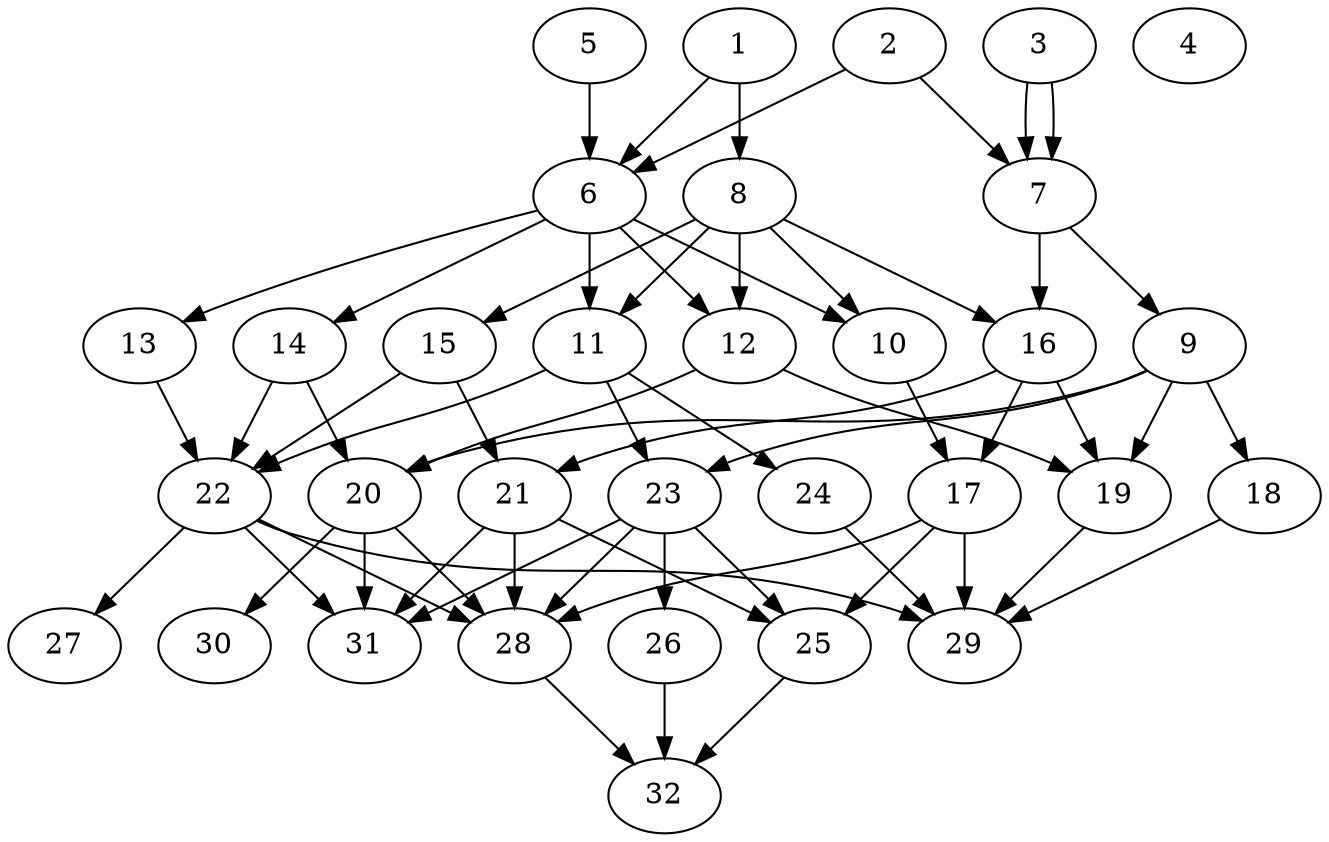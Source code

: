 // DAG (tier=2-normal, mode=compute, n=32, ccr=0.356, fat=0.545, density=0.555, regular=0.513, jump=0.110, mindata=524288, maxdata=8388608)
// DAG automatically generated by daggen at Sun Aug 24 16:33:33 2025
// /home/ermia/Project/Environments/daggen/bin/daggen --dot --ccr 0.356 --fat 0.545 --regular 0.513 --density 0.555 --jump 0.110 --mindata 524288 --maxdata 8388608 -n 32 
digraph G {
  1 [size="165105215749271200", alpha="0.01", expect_size="82552607874635600"]
  1 -> 6 [size ="104174565982208"]
  1 -> 8 [size ="104174565982208"]
  2 [size="64678221748109312000", alpha="0.01", expect_size="32339110874054656000"]
  2 -> 6 [size ="128902705971200"]
  2 -> 7 [size ="128902705971200"]
  3 [size="1182874975725657", alpha="0.05", expect_size="591437487862828"]
  3 -> 7 [size ="18849210564608"]
  3 -> 7 [size ="18849210564608"]
  4 [size="175857712173935200", alpha="0.19", expect_size="87928856086967600"]
  5 [size="10152903382696718", alpha="0.14", expect_size="5076451691348359"]
  5 -> 6 [size ="14905625280512"]
  6 [size="16562282819502832", alpha="0.06", expect_size="8281141409751416"]
  6 -> 10 [size ="556508853043200"]
  6 -> 11 [size ="556508853043200"]
  6 -> 12 [size ="556508853043200"]
  6 -> 13 [size ="556508853043200"]
  6 -> 14 [size ="556508853043200"]
  7 [size="1200197185887662", alpha="0.01", expect_size="600098592943831"]
  7 -> 9 [size ="33420348489728"]
  7 -> 16 [size ="33420348489728"]
  8 [size="53333753827041080", alpha="0.15", expect_size="26666876913520540"]
  8 -> 10 [size ="90082987999232"]
  8 -> 11 [size ="90082987999232"]
  8 -> 12 [size ="90082987999232"]
  8 -> 15 [size ="90082987999232"]
  8 -> 16 [size ="90082987999232"]
  9 [size="7019600667620412", alpha="0.01", expect_size="3509800333810206"]
  9 -> 18 [size ="224999587708928"]
  9 -> 19 [size ="224999587708928"]
  9 -> 20 [size ="224999587708928"]
  9 -> 23 [size ="224999587708928"]
  10 [size="572608767327804928", alpha="0.17", expect_size="286304383663902464"]
  10 -> 17 [size ="313266869895168"]
  11 [size="265225378377877408", alpha="0.20", expect_size="132612689188938704"]
  11 -> 22 [size ="192871084851200"]
  11 -> 23 [size ="192871084851200"]
  11 -> 24 [size ="192871084851200"]
  12 [size="429481756645434880", alpha="0.20", expect_size="214740878322717440"]
  12 -> 19 [size ="441412881481728"]
  12 -> 20 [size ="441412881481728"]
  13 [size="47310981145487736832", alpha="0.08", expect_size="23655490572743868416"]
  13 -> 22 [size ="104648086126592"]
  14 [size="15293414026548358", alpha="0.18", expect_size="7646707013274179"]
  14 -> 20 [size ="312652018483200"]
  14 -> 22 [size ="312652018483200"]
  15 [size="2701203622497297", alpha="0.12", expect_size="1350601811248648"]
  15 -> 21 [size ="43263750832128"]
  15 -> 22 [size ="43263750832128"]
  16 [size="6849621614827725", alpha="0.14", expect_size="3424810807413862"]
  16 -> 17 [size ="9658047660032"]
  16 -> 19 [size ="9658047660032"]
  16 -> 21 [size ="9658047660032"]
  17 [size="3306595554477202", alpha="0.06", expect_size="1653297777238601"]
  17 -> 25 [size ="211312063807488"]
  17 -> 28 [size ="211312063807488"]
  17 -> 29 [size ="211312063807488"]
  18 [size="16668926035250056", alpha="0.05", expect_size="8334463017625028"]
  18 -> 29 [size ="303501724876800"]
  19 [size="50571753415645120", alpha="0.03", expect_size="25285876707822560"]
  19 -> 29 [size ="48802773860352"]
  20 [size="3288161025130477", alpha="0.18", expect_size="1644080512565238"]
  20 -> 28 [size ="176424136736768"]
  20 -> 30 [size ="176424136736768"]
  20 -> 31 [size ="176424136736768"]
  21 [size="405250985607842944", alpha="0.05", expect_size="202625492803921472"]
  21 -> 25 [size ="175885965590528"]
  21 -> 28 [size ="175885965590528"]
  21 -> 31 [size ="175885965590528"]
  22 [size="96223021236224000000", alpha="0.15", expect_size="48111510618112000000"]
  22 -> 27 [size ="167987118080000"]
  22 -> 28 [size ="167987118080000"]
  22 -> 29 [size ="167987118080000"]
  22 -> 31 [size ="167987118080000"]
  23 [size="510330649571372302336", alpha="0.00", expect_size="255165324785686151168"]
  23 -> 25 [size ="510886494076928"]
  23 -> 26 [size ="510886494076928"]
  23 -> 28 [size ="510886494076928"]
  23 -> 31 [size ="510886494076928"]
  24 [size="3451141838855018", alpha="0.18", expect_size="1725570919427509"]
  24 -> 29 [size ="75296279625728"]
  25 [size="330079197184630194176", alpha="0.11", expect_size="165039598592315097088"]
  25 -> 32 [size ="382092714180608"]
  26 [size="74455843399162400", alpha="0.10", expect_size="37227921699581200"]
  26 -> 32 [size ="57319324909568"]
  27 [size="143086824267021904", alpha="0.04", expect_size="71543412133510952"]
  28 [size="103256683610669936", alpha="0.16", expect_size="51628341805334968"]
  28 -> 32 [size ="48278125150208"]
  29 [size="274125180969247296", alpha="0.01", expect_size="137062590484623648"]
  30 [size="2494062135666696", alpha="0.08", expect_size="1247031067833348"]
  31 [size="62469415255936568", alpha="0.14", expect_size="31234707627968284"]
  32 [size="331254377915594309632", alpha="0.13", expect_size="165627188957797154816"]
}